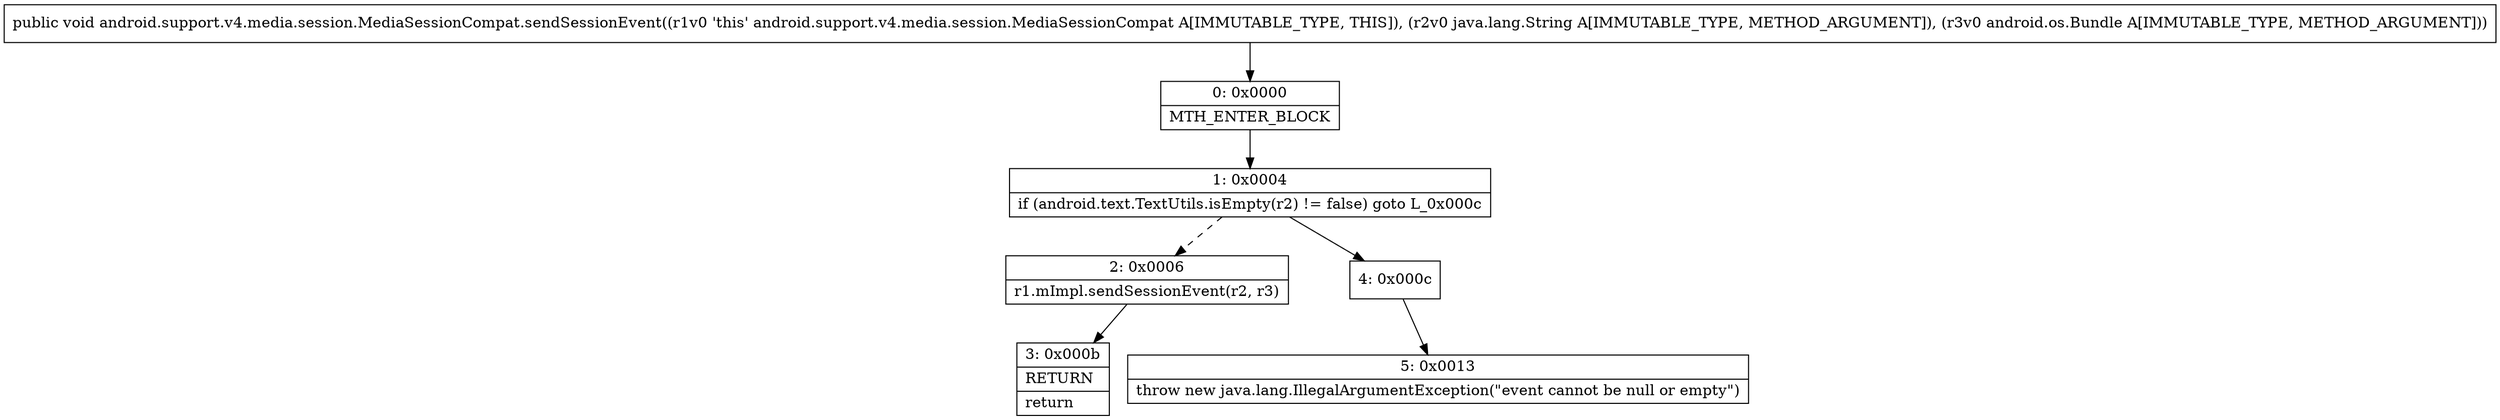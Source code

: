 digraph "CFG forandroid.support.v4.media.session.MediaSessionCompat.sendSessionEvent(Ljava\/lang\/String;Landroid\/os\/Bundle;)V" {
Node_0 [shape=record,label="{0\:\ 0x0000|MTH_ENTER_BLOCK\l}"];
Node_1 [shape=record,label="{1\:\ 0x0004|if (android.text.TextUtils.isEmpty(r2) != false) goto L_0x000c\l}"];
Node_2 [shape=record,label="{2\:\ 0x0006|r1.mImpl.sendSessionEvent(r2, r3)\l}"];
Node_3 [shape=record,label="{3\:\ 0x000b|RETURN\l|return\l}"];
Node_4 [shape=record,label="{4\:\ 0x000c}"];
Node_5 [shape=record,label="{5\:\ 0x0013|throw new java.lang.IllegalArgumentException(\"event cannot be null or empty\")\l}"];
MethodNode[shape=record,label="{public void android.support.v4.media.session.MediaSessionCompat.sendSessionEvent((r1v0 'this' android.support.v4.media.session.MediaSessionCompat A[IMMUTABLE_TYPE, THIS]), (r2v0 java.lang.String A[IMMUTABLE_TYPE, METHOD_ARGUMENT]), (r3v0 android.os.Bundle A[IMMUTABLE_TYPE, METHOD_ARGUMENT])) }"];
MethodNode -> Node_0;
Node_0 -> Node_1;
Node_1 -> Node_2[style=dashed];
Node_1 -> Node_4;
Node_2 -> Node_3;
Node_4 -> Node_5;
}

